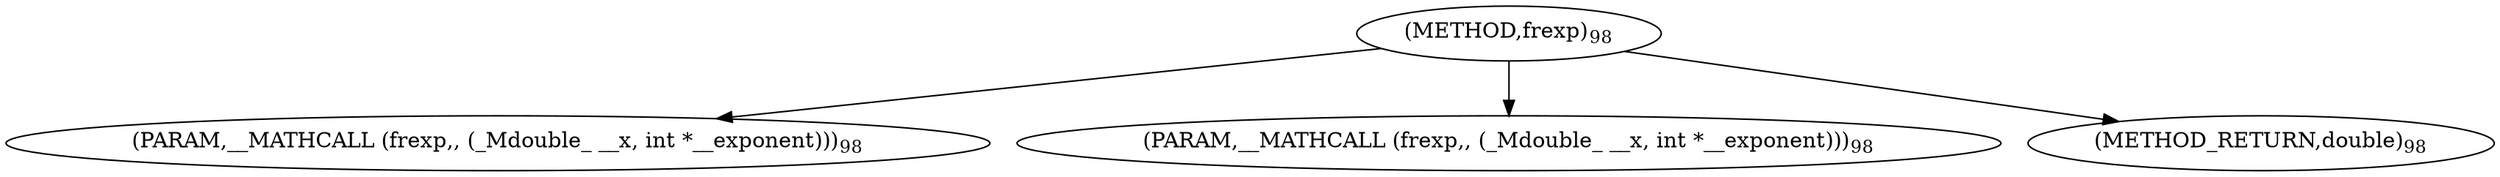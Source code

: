 digraph "frexp" {  
"20547" [label = <(METHOD,frexp)<SUB>98</SUB>> ]
"20548" [label = <(PARAM,__MATHCALL (frexp,, (_Mdouble_ __x, int *__exponent)))<SUB>98</SUB>> ]
"20549" [label = <(PARAM,__MATHCALL (frexp,, (_Mdouble_ __x, int *__exponent)))<SUB>98</SUB>> ]
"20550" [label = <(METHOD_RETURN,double)<SUB>98</SUB>> ]
  "20547" -> "20548" 
  "20547" -> "20549" 
  "20547" -> "20550" 
}
